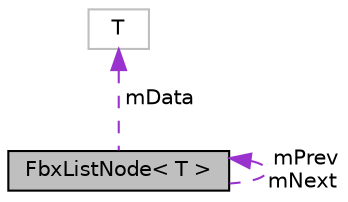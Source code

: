 digraph "FbxListNode&lt; T &gt;"
{
  edge [fontname="Helvetica",fontsize="10",labelfontname="Helvetica",labelfontsize="10"];
  node [fontname="Helvetica",fontsize="10",shape=record];
  Node1 [label="FbxListNode\< T \>",height=0.2,width=0.4,color="black", fillcolor="grey75", style="filled", fontcolor="black"];
  Node1 -> Node1 [dir="back",color="darkorchid3",fontsize="10",style="dashed",label=" mPrev\nmNext" ];
  Node2 -> Node1 [dir="back",color="darkorchid3",fontsize="10",style="dashed",label=" mData" ];
  Node2 [label="T",height=0.2,width=0.4,color="grey75", fillcolor="white", style="filled"];
}
